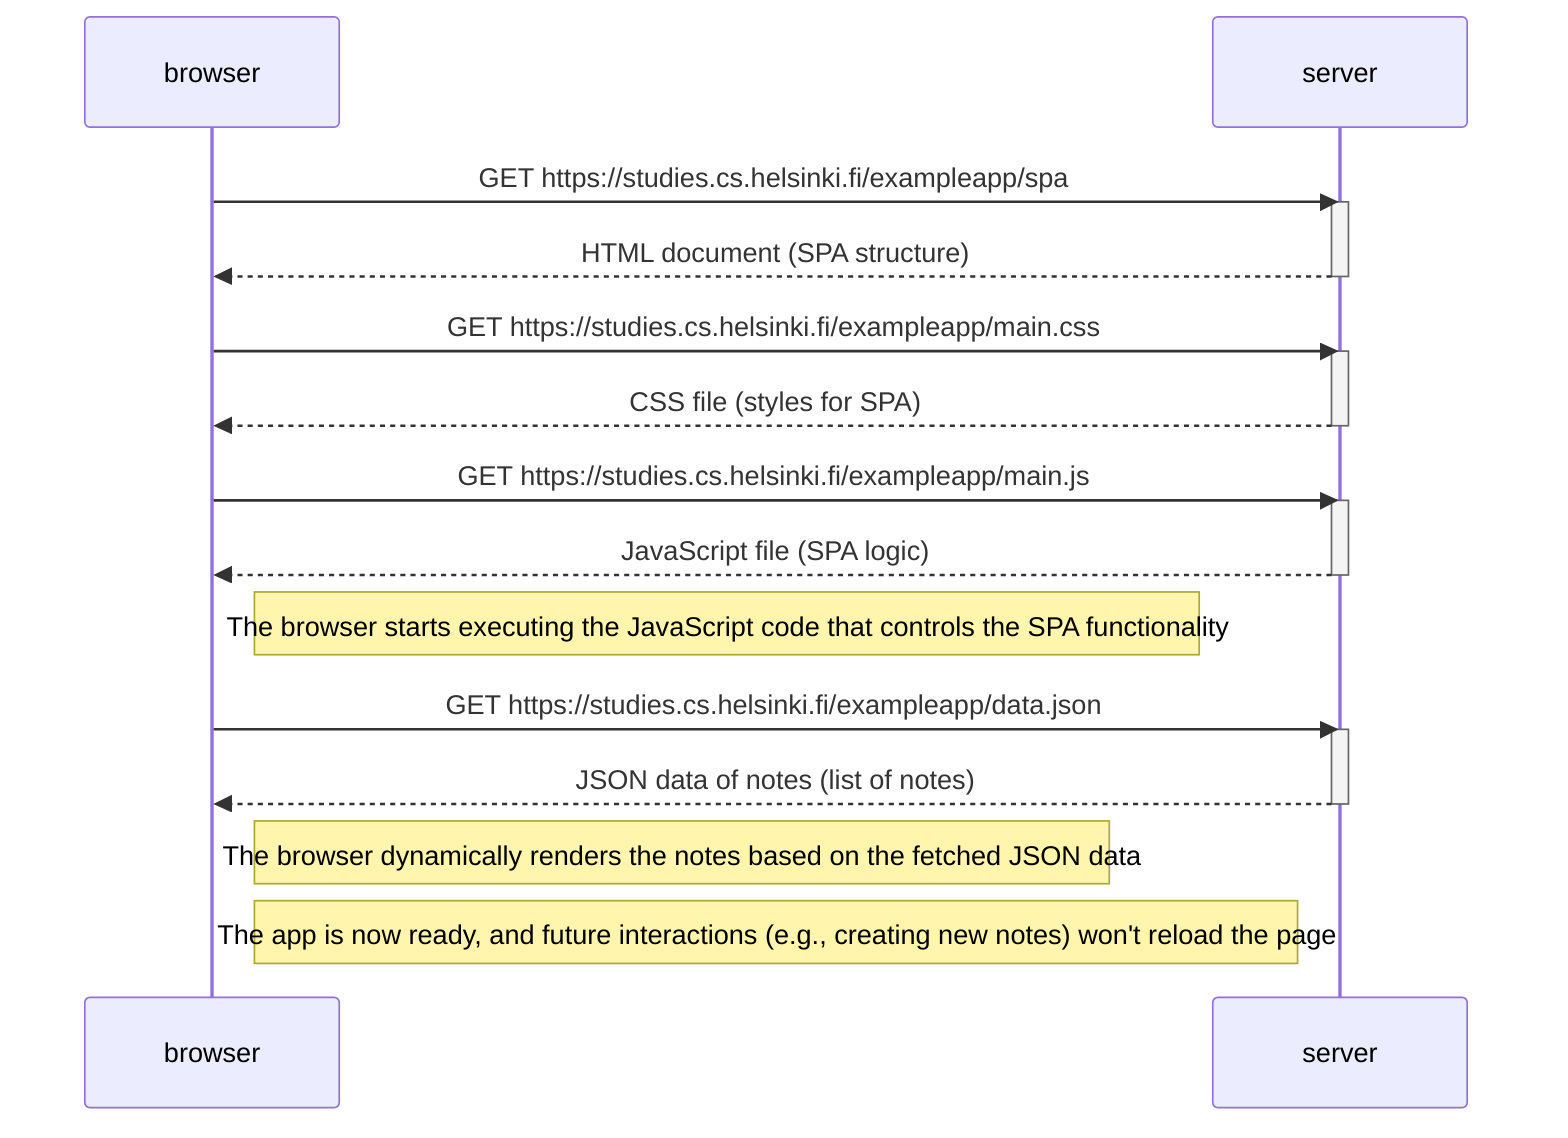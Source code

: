 sequenceDiagram
    participant browser
    participant server

    browser->>server: GET https://studies.cs.helsinki.fi/exampleapp/spa
    activate server
    server-->>browser: HTML document (SPA structure)
    deactivate server

    browser->>server: GET https://studies.cs.helsinki.fi/exampleapp/main.css
    activate server
    server-->>browser: CSS file (styles for SPA)
    deactivate server

    browser->>server: GET https://studies.cs.helsinki.fi/exampleapp/main.js
    activate server
    server-->>browser: JavaScript file (SPA logic)
    deactivate server

    Note right of browser: The browser starts executing the JavaScript code that controls the SPA functionality

    browser->>server: GET https://studies.cs.helsinki.fi/exampleapp/data.json
    activate server
    server-->>browser: JSON data of notes (list of notes)
    deactivate server

    Note right of browser: The browser dynamically renders the notes based on the fetched JSON data

    Note right of browser: The app is now ready, and future interactions (e.g., creating new notes) won't reload the page